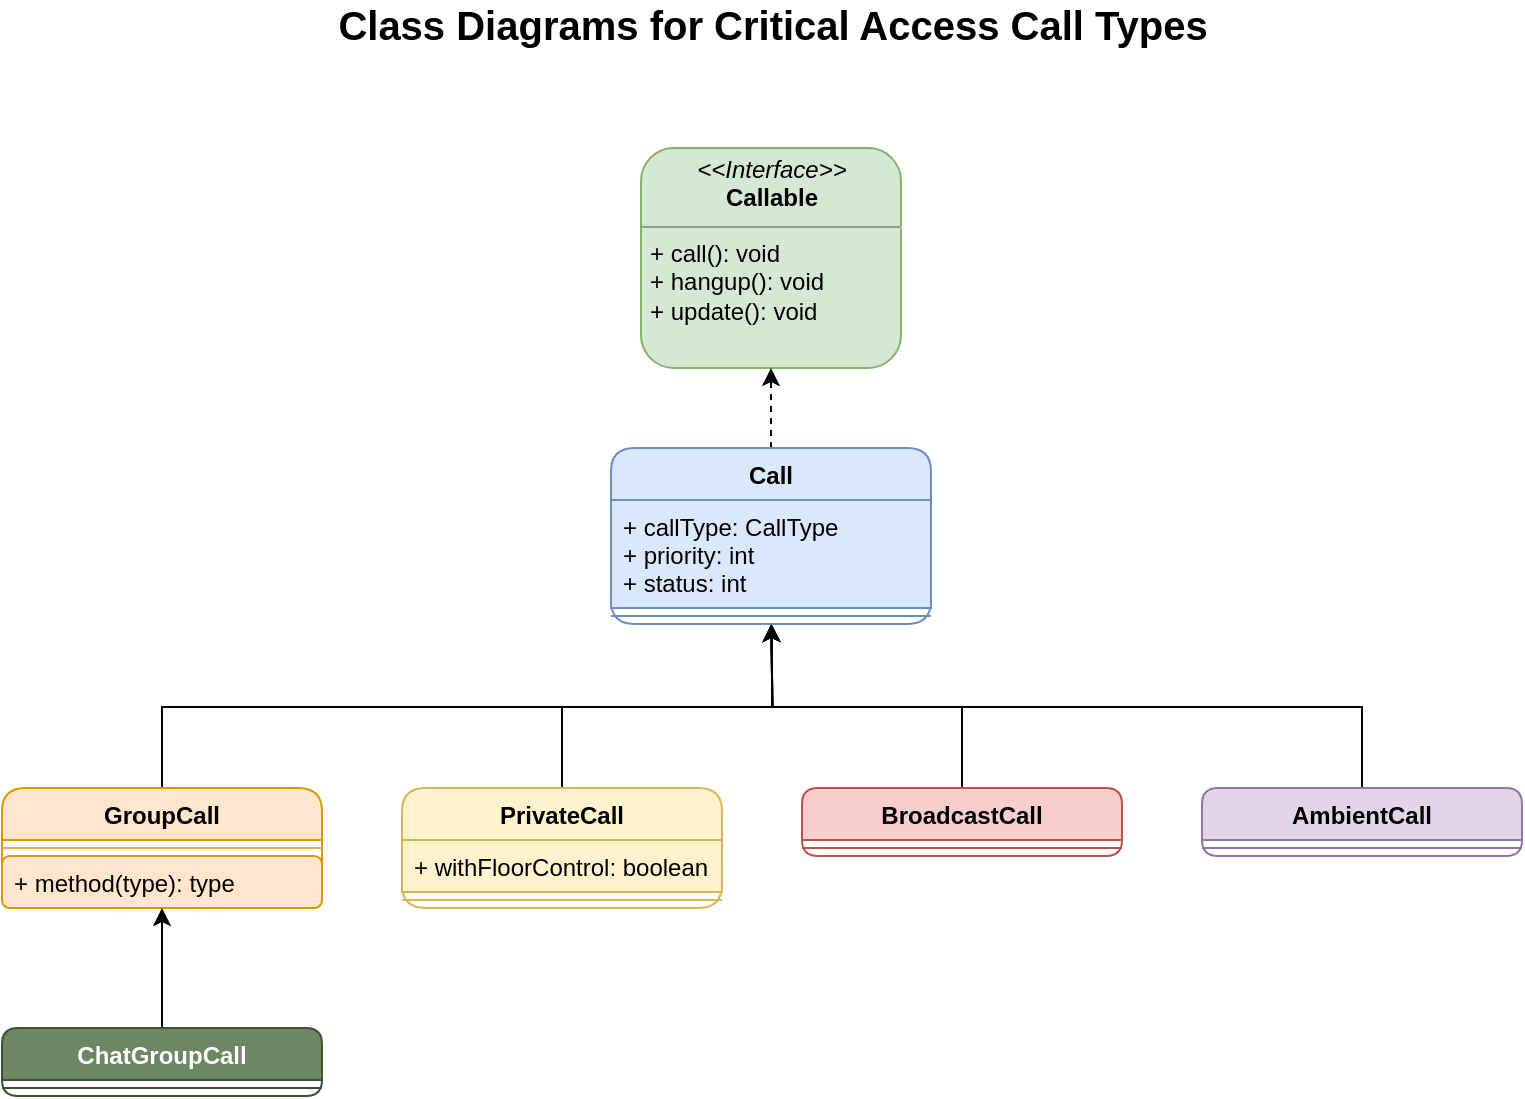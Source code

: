 <mxfile version="12.1.7" type="device" pages="1"><diagram id="C352wLBIvfuQetQRGrGj" name="Page-1"><mxGraphModel dx="1707" dy="973" grid="1" gridSize="10" guides="1" tooltips="1" connect="1" arrows="1" fold="1" page="1" pageScale="1" pageWidth="850" pageHeight="1100" math="0" shadow="0"><root><mxCell id="0"/><mxCell id="1" parent="0"/><mxCell id="H1hqdD1yHO2GQz_wOjvv-9" value="&lt;p style=&quot;margin: 0px ; margin-top: 4px ; text-align: center&quot;&gt;&lt;i&gt;&amp;lt;&amp;lt;Interface&amp;gt;&amp;gt;&lt;/i&gt;&lt;br&gt;&lt;b&gt;Callable&lt;/b&gt;&lt;/p&gt;&lt;hr size=&quot;1&quot;&gt;&lt;p style=&quot;margin: 0px ; margin-left: 4px&quot;&gt;&lt;/p&gt;&lt;p style=&quot;margin: 0px ; margin-left: 4px&quot;&gt;+ call(): void&lt;br&gt;+ hangup(): void&lt;/p&gt;&lt;p style=&quot;margin: 0px ; margin-left: 4px&quot;&gt;+ update(): void&lt;/p&gt;" style="verticalAlign=top;align=left;overflow=fill;fontSize=12;fontFamily=Helvetica;html=1;fillColor=#d5e8d4;strokeColor=#82b366;rounded=1;" vertex="1" parent="1"><mxGeometry x="359.5" y="120" width="130" height="110" as="geometry"/></mxCell><mxCell id="H1hqdD1yHO2GQz_wOjvv-50" style="edgeStyle=orthogonalEdgeStyle;rounded=0;orthogonalLoop=1;jettySize=auto;html=1;exitX=0.5;exitY=0;exitDx=0;exitDy=0;" edge="1" parent="1" source="H1hqdD1yHO2GQz_wOjvv-14"><mxGeometry relative="1" as="geometry"><mxPoint x="424.667" y="358" as="targetPoint"/></mxGeometry></mxCell><mxCell id="H1hqdD1yHO2GQz_wOjvv-14" value="GroupCall&#10;" style="swimlane;fontStyle=1;align=center;verticalAlign=top;childLayout=stackLayout;horizontal=1;startSize=26;horizontalStack=0;resizeParent=1;resizeParentMax=0;resizeLast=0;collapsible=1;marginBottom=0;fillColor=#ffe6cc;strokeColor=#d79b00;rounded=1;swimlaneLine=1;glass=0;comic=0;" vertex="1" parent="1"><mxGeometry x="40" y="440" width="160" height="60" as="geometry"/></mxCell><mxCell id="H1hqdD1yHO2GQz_wOjvv-16" value="" style="line;strokeWidth=1;fillColor=#fff2cc;align=left;verticalAlign=middle;spacingTop=-1;spacingLeft=3;spacingRight=3;rotatable=0;labelPosition=right;points=[];portConstraint=eastwest;strokeColor=#d6b656;" vertex="1" parent="H1hqdD1yHO2GQz_wOjvv-14"><mxGeometry y="26" width="160" height="8" as="geometry"/></mxCell><mxCell id="H1hqdD1yHO2GQz_wOjvv-17" value="+ method(type): type" style="text;strokeColor=#d79b00;fillColor=#ffe6cc;align=left;verticalAlign=top;spacingLeft=4;spacingRight=4;overflow=hidden;rotatable=0;points=[[0,0.5],[1,0.5]];portConstraint=eastwest;rounded=1;" vertex="1" parent="H1hqdD1yHO2GQz_wOjvv-14"><mxGeometry y="34" width="160" height="26" as="geometry"/></mxCell><mxCell id="H1hqdD1yHO2GQz_wOjvv-51" style="edgeStyle=orthogonalEdgeStyle;rounded=0;orthogonalLoop=1;jettySize=auto;html=1;exitX=0.5;exitY=0;exitDx=0;exitDy=0;" edge="1" parent="1" source="H1hqdD1yHO2GQz_wOjvv-18"><mxGeometry relative="1" as="geometry"><mxPoint x="424.667" y="358" as="targetPoint"/></mxGeometry></mxCell><mxCell id="H1hqdD1yHO2GQz_wOjvv-18" value="PrivateCall" style="swimlane;fontStyle=1;align=center;verticalAlign=top;childLayout=stackLayout;horizontal=1;startSize=26;horizontalStack=0;resizeParent=1;resizeParentMax=0;resizeLast=0;collapsible=1;marginBottom=0;fillColor=#fff2cc;strokeColor=#d6b656;rounded=1;swimlaneLine=1;glass=0;comic=0;" vertex="1" parent="1"><mxGeometry x="240" y="440" width="160" height="60" as="geometry"/></mxCell><mxCell id="H1hqdD1yHO2GQz_wOjvv-19" value="+ withFloorControl: boolean" style="text;strokeColor=#d6b656;fillColor=#fff2cc;align=left;verticalAlign=top;spacingLeft=4;spacingRight=4;overflow=hidden;rotatable=0;points=[[0,0.5],[1,0.5]];portConstraint=eastwest;" vertex="1" parent="H1hqdD1yHO2GQz_wOjvv-18"><mxGeometry y="26" width="160" height="26" as="geometry"/></mxCell><mxCell id="H1hqdD1yHO2GQz_wOjvv-20" value="" style="line;strokeWidth=1;fillColor=#fff2cc;align=left;verticalAlign=middle;spacingTop=-1;spacingLeft=3;spacingRight=3;rotatable=0;labelPosition=right;points=[];portConstraint=eastwest;strokeColor=#d6b656;" vertex="1" parent="H1hqdD1yHO2GQz_wOjvv-18"><mxGeometry y="52" width="160" height="8" as="geometry"/></mxCell><mxCell id="H1hqdD1yHO2GQz_wOjvv-52" style="edgeStyle=orthogonalEdgeStyle;rounded=0;orthogonalLoop=1;jettySize=auto;html=1;exitX=0.5;exitY=0;exitDx=0;exitDy=0;" edge="1" parent="1" source="H1hqdD1yHO2GQz_wOjvv-22"><mxGeometry relative="1" as="geometry"><mxPoint x="424.667" y="358" as="targetPoint"/></mxGeometry></mxCell><mxCell id="H1hqdD1yHO2GQz_wOjvv-22" value="BroadcastCall" style="swimlane;fontStyle=1;align=center;verticalAlign=top;childLayout=stackLayout;horizontal=1;startSize=26;horizontalStack=0;resizeParent=1;resizeParentMax=0;resizeLast=0;collapsible=1;marginBottom=0;fillColor=#f8cecc;strokeColor=#b85450;rounded=1;swimlaneLine=1;glass=0;comic=0;" vertex="1" parent="1"><mxGeometry x="440" y="440" width="160" height="34" as="geometry"/></mxCell><mxCell id="H1hqdD1yHO2GQz_wOjvv-24" value="" style="line;strokeWidth=1;fillColor=#f8cecc;align=left;verticalAlign=middle;spacingTop=-1;spacingLeft=3;spacingRight=3;rotatable=0;labelPosition=right;points=[];portConstraint=eastwest;strokeColor=#b85450;" vertex="1" parent="H1hqdD1yHO2GQz_wOjvv-22"><mxGeometry y="26" width="160" height="8" as="geometry"/></mxCell><mxCell id="H1hqdD1yHO2GQz_wOjvv-48" style="edgeStyle=orthogonalEdgeStyle;rounded=0;orthogonalLoop=1;jettySize=auto;html=1;exitX=0.5;exitY=0;exitDx=0;exitDy=0;" edge="1" parent="1" source="H1hqdD1yHO2GQz_wOjvv-26" target="H1hqdD1yHO2GQz_wOjvv-14"><mxGeometry relative="1" as="geometry"/></mxCell><mxCell id="H1hqdD1yHO2GQz_wOjvv-26" value="ChatGroupCall" style="swimlane;fontStyle=1;align=center;verticalAlign=top;childLayout=stackLayout;horizontal=1;startSize=26;horizontalStack=0;resizeParent=1;resizeParentMax=0;resizeLast=0;collapsible=1;marginBottom=0;fillColor=#6d8764;strokeColor=#3A5431;fontColor=#ffffff;rounded=1;swimlaneLine=1;glass=0;comic=0;" vertex="1" parent="1"><mxGeometry x="40" y="560" width="160" height="34" as="geometry"/></mxCell><mxCell id="H1hqdD1yHO2GQz_wOjvv-28" value="" style="line;strokeWidth=1;fillColor=#6d8764;align=left;verticalAlign=middle;spacingTop=-1;spacingLeft=3;spacingRight=3;rotatable=0;labelPosition=right;points=[];portConstraint=eastwest;strokeColor=#3A5431;fontColor=#ffffff;" vertex="1" parent="H1hqdD1yHO2GQz_wOjvv-26"><mxGeometry y="26" width="160" height="8" as="geometry"/></mxCell><mxCell id="H1hqdD1yHO2GQz_wOjvv-53" style="edgeStyle=orthogonalEdgeStyle;rounded=0;orthogonalLoop=1;jettySize=auto;html=1;exitX=0.5;exitY=0;exitDx=0;exitDy=0;" edge="1" parent="1" source="H1hqdD1yHO2GQz_wOjvv-30"><mxGeometry relative="1" as="geometry"><mxPoint x="424.667" y="358" as="targetPoint"/></mxGeometry></mxCell><mxCell id="H1hqdD1yHO2GQz_wOjvv-30" value="AmbientCall" style="swimlane;fontStyle=1;align=center;verticalAlign=top;childLayout=stackLayout;horizontal=1;startSize=26;horizontalStack=0;resizeParent=1;resizeParentMax=0;resizeLast=0;collapsible=1;marginBottom=0;fillColor=#e1d5e7;strokeColor=#9673a6;rounded=1;swimlaneLine=1;glass=0;comic=0;" vertex="1" parent="1"><mxGeometry x="640" y="440" width="160" height="34" as="geometry"/></mxCell><mxCell id="H1hqdD1yHO2GQz_wOjvv-32" value="" style="line;strokeWidth=1;fillColor=#e1d5e7;align=left;verticalAlign=middle;spacingTop=-1;spacingLeft=3;spacingRight=3;rotatable=0;labelPosition=right;points=[];portConstraint=eastwest;strokeColor=#9673a6;" vertex="1" parent="H1hqdD1yHO2GQz_wOjvv-30"><mxGeometry y="26" width="160" height="8" as="geometry"/></mxCell><mxCell id="H1hqdD1yHO2GQz_wOjvv-63" style="edgeStyle=orthogonalEdgeStyle;rounded=0;orthogonalLoop=1;jettySize=auto;html=1;exitX=0.5;exitY=0;exitDx=0;exitDy=0;entryX=0.5;entryY=1;entryDx=0;entryDy=0;dashed=1;" edge="1" parent="1" source="H1hqdD1yHO2GQz_wOjvv-58" target="H1hqdD1yHO2GQz_wOjvv-9"><mxGeometry relative="1" as="geometry"/></mxCell><mxCell id="H1hqdD1yHO2GQz_wOjvv-58" value="Call" style="swimlane;fontStyle=1;align=center;verticalAlign=top;childLayout=stackLayout;horizontal=1;startSize=26;horizontalStack=0;resizeParent=1;resizeParentMax=0;resizeLast=0;collapsible=1;marginBottom=0;fillColor=#dae8fc;strokeColor=#6c8ebf;rounded=1;" vertex="1" parent="1"><mxGeometry x="344.5" y="270" width="160" height="88" as="geometry"/></mxCell><mxCell id="H1hqdD1yHO2GQz_wOjvv-59" value="+ callType: CallType&#10;+ priority: int&#10;+ status: int" style="text;strokeColor=#6c8ebf;fillColor=#dae8fc;align=left;verticalAlign=top;spacingLeft=4;spacingRight=4;overflow=hidden;rotatable=0;points=[[0,0.5],[1,0.5]];portConstraint=eastwest;" vertex="1" parent="H1hqdD1yHO2GQz_wOjvv-58"><mxGeometry y="26" width="160" height="54" as="geometry"/></mxCell><mxCell id="H1hqdD1yHO2GQz_wOjvv-60" value="" style="line;strokeWidth=1;fillColor=#dae8fc;align=left;verticalAlign=middle;spacingTop=-1;spacingLeft=3;spacingRight=3;rotatable=0;labelPosition=right;points=[];portConstraint=eastwest;strokeColor=#6c8ebf;" vertex="1" parent="H1hqdD1yHO2GQz_wOjvv-58"><mxGeometry y="80" width="160" height="8" as="geometry"/></mxCell><mxCell id="H1hqdD1yHO2GQz_wOjvv-64" value="Class Diagrams for Critical Access Call Types" style="text;html=1;resizable=0;points=[];autosize=1;align=center;verticalAlign=middle;spacingTop=-4;fontStyle=1;fontSize=20;" vertex="1" parent="1"><mxGeometry x="295" y="50" width="260" height="20" as="geometry"/></mxCell></root></mxGraphModel></diagram></mxfile>